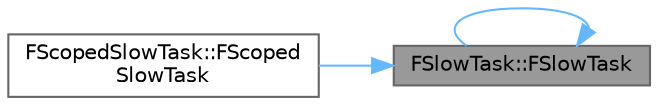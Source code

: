 digraph "FSlowTask::FSlowTask"
{
 // INTERACTIVE_SVG=YES
 // LATEX_PDF_SIZE
  bgcolor="transparent";
  edge [fontname=Helvetica,fontsize=10,labelfontname=Helvetica,labelfontsize=10];
  node [fontname=Helvetica,fontsize=10,shape=box,height=0.2,width=0.4];
  rankdir="RL";
  Node1 [id="Node000001",label="FSlowTask::FSlowTask",height=0.2,width=0.4,color="gray40", fillcolor="grey60", style="filled", fontcolor="black",tooltip="Prevent copying."];
  Node1 -> Node2 [id="edge1_Node000001_Node000002",dir="back",color="steelblue1",style="solid",tooltip=" "];
  Node2 [id="Node000002",label="FScopedSlowTask::FScoped\lSlowTask",height=0.2,width=0.4,color="grey40", fillcolor="white", style="filled",URL="$d6/d66/structFScopedSlowTask.html#a74daa438c41252bf0adf766720d5670f",tooltip="Construct this scope from an amount of work to do, and a message to display."];
  Node1 -> Node1 [id="edge2_Node000001_Node000001",dir="back",color="steelblue1",style="solid",tooltip=" "];
}
